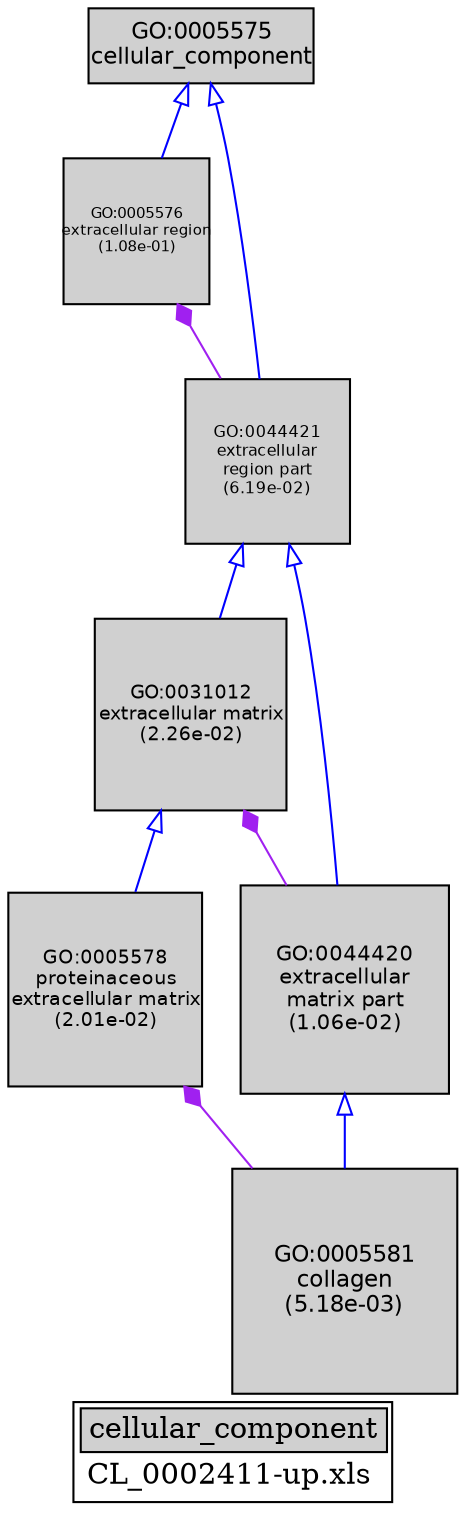digraph "cellular_component" {
graph [ bgcolor = "#FFFFFF", label = <<TABLE COLOR="black" BGCOLOR="white"><TR><TD COLSPAN="2" BGCOLOR="#D0D0D0"><FONT COLOR="black">cellular_component</FONT></TD></TR><TR><TD BORDER="0">CL_0002411-up.xls</TD></TR></TABLE>> ];
node [ fontname = "Helvetica" ];

subgraph "nodes" {

node [ style = "filled", fixedsize = "true", width = 1, shape = "box", fontsize = 9, fillcolor = "#D0D0D0", fontcolor = "black", color = "black" ];

"GO:0005578" [ URL = "#GO:0005578", label = <<TABLE BORDER="0"><TR><TD>GO:0005578<BR/>proteinaceous<BR/>extracellular matrix<BR/>(2.01e-02)</TD></TR></TABLE>>, width = 1.29295300573, shape = "box", fontsize = 9.30926164124, height = 1.29295300573 ];
"GO:0005575" [ URL = "#GO:0005575", label = <<TABLE BORDER="0"><TR><TD>GO:0005575<BR/>cellular_component</TD></TR></TABLE>>, width = 1.5, shape = "box", fontsize = 10.8 ];
"GO:0005576" [ URL = "#GO:0005576", label = <<TABLE BORDER="0"><TR><TD>GO:0005576<BR/>extracellular region<BR/>(1.08e-01)</TD></TR></TABLE>>, width = 0.979159617625, shape = "box", fontsize = 7.0499492469, height = 0.979159617625 ];
"GO:0005581" [ URL = "#GO:0005581", label = <<TABLE BORDER="0"><TR><TD>GO:0005581<BR/>collagen<BR/>(5.18e-03)</TD></TR></TABLE>>, width = 1.5, shape = "box", fontsize = 10.8, height = 1.5 ];
"GO:0044421" [ URL = "#GO:0044421", label = <<TABLE BORDER="0"><TR><TD>GO:0044421<BR/>extracellular<BR/>region part<BR/>(6.19e-02)</TD></TR></TABLE>>, width = 1.09260080851, shape = "box", fontsize = 7.86672582127, height = 1.09260080851 ];
"GO:0031012" [ URL = "#GO:0031012", label = <<TABLE BORDER="0"><TR><TD>GO:0031012<BR/>extracellular matrix<BR/>(2.26e-02)</TD></TR></TABLE>>, width = 1.27405482353, shape = "box", fontsize = 9.17319472943, height = 1.27405482353 ];
"GO:0044420" [ URL = "#GO:0044420", label = <<TABLE BORDER="0"><TR><TD>GO:0044420<BR/>extracellular<BR/>matrix part<BR/>(1.06e-02)</TD></TR></TABLE>>, width = 1.39459049955, shape = "box", fontsize = 10.0410515967, height = 1.39459049955 ];
}
subgraph "edges" {


edge [ dir = "back", weight = 1 ];
subgraph "regulates" {


edge [ color = "cyan", arrowtail = "none" ];
subgraph "positive" {


edge [ color = "green", arrowtail = "vee" ];
}
subgraph "negative" {


edge [ color = "red", arrowtail = "tee" ];
}
}
subgraph "part_of" {


edge [ color = "purple", arrowtail = "diamond", weight = 2.5 ];
"GO:0005576" -> "GO:0044421";
"GO:0005578" -> "GO:0005581";
"GO:0031012" -> "GO:0044420";
}
subgraph "is_a" {


edge [ color = "blue", arrowtail = "empty", weight = 5.0 ];
"GO:0044421" -> "GO:0044420";
"GO:0044421" -> "GO:0031012";
"GO:0044420" -> "GO:0005581";
"GO:0005575" -> "GO:0044421";
"GO:0031012" -> "GO:0005578";
"GO:0005575" -> "GO:0005576";
}
}
}
